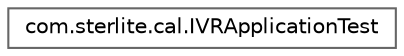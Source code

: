 digraph "Graphical Class Hierarchy"
{
 // LATEX_PDF_SIZE
  bgcolor="transparent";
  edge [fontname=Helvetica,fontsize=10,labelfontname=Helvetica,labelfontsize=10];
  node [fontname=Helvetica,fontsize=10,shape=box,height=0.2,width=0.4];
  rankdir="LR";
  Node0 [id="Node000000",label="com.sterlite.cal.IVRApplicationTest",height=0.2,width=0.4,color="grey40", fillcolor="white", style="filled",URL="$classcom_1_1sterlite_1_1cal_1_1_i_v_r_application_test.html",tooltip=" "];
}
